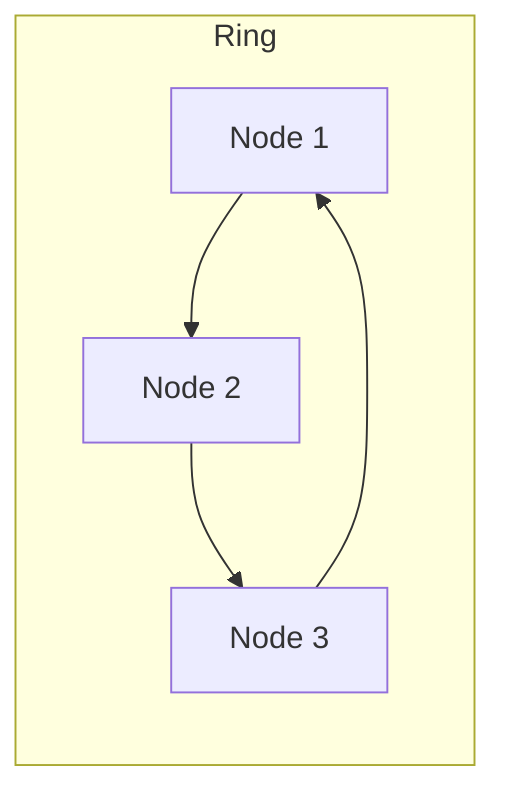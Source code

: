 graph LR;
subgraph Ring
    node1["Node 1"]
    node2["Node 2"]
    node3["Node 3"]

    node1 --> node2;
    node2 --> node3;
    node3 --> node1;
end